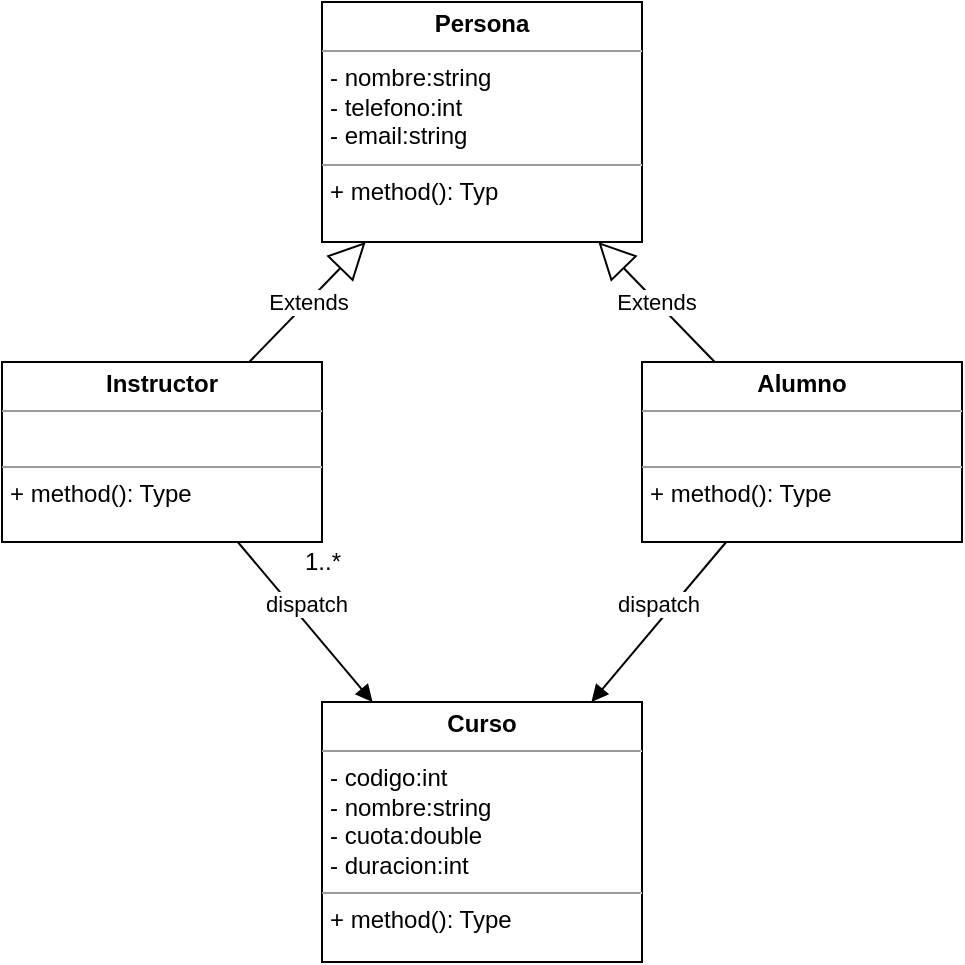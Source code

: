 <mxfile version="17.4.6" type="device"><diagram id="C5RBs43oDa-KdzZeNtuy" name="Page-1"><mxGraphModel dx="362" dy="421" grid="1" gridSize="10" guides="1" tooltips="1" connect="1" arrows="1" fold="1" page="1" pageScale="1" pageWidth="827" pageHeight="1169" math="0" shadow="0"><root><mxCell id="WIyWlLk6GJQsqaUBKTNV-0"/><mxCell id="WIyWlLk6GJQsqaUBKTNV-1" parent="WIyWlLk6GJQsqaUBKTNV-0"/><mxCell id="VQlCGw7ETHGMElRgDjDR-1" value="&lt;p style=&quot;margin: 0px ; margin-top: 4px ; text-align: center&quot;&gt;&lt;b&gt;Curso&lt;/b&gt;&lt;/p&gt;&lt;hr size=&quot;1&quot;&gt;&lt;p style=&quot;margin: 0px ; margin-left: 4px&quot;&gt;- codigo:int&lt;/p&gt;&lt;p style=&quot;margin: 0px ; margin-left: 4px&quot;&gt;- nombre:string&lt;/p&gt;&lt;p style=&quot;margin: 0px ; margin-left: 4px&quot;&gt;- cuota:double&lt;/p&gt;&lt;p style=&quot;margin: 0px ; margin-left: 4px&quot;&gt;- duracion:int&lt;/p&gt;&lt;hr size=&quot;1&quot;&gt;&lt;p style=&quot;margin: 0px ; margin-left: 4px&quot;&gt;+ method(): Type&lt;/p&gt;" style="verticalAlign=top;align=left;overflow=fill;fontSize=12;fontFamily=Helvetica;html=1;" vertex="1" parent="WIyWlLk6GJQsqaUBKTNV-1"><mxGeometry x="180" y="370" width="160" height="130" as="geometry"/></mxCell><mxCell id="VQlCGw7ETHGMElRgDjDR-2" value="&lt;p style=&quot;margin: 0px ; margin-top: 4px ; text-align: center&quot;&gt;&lt;b&gt;Persona&lt;/b&gt;&lt;/p&gt;&lt;hr size=&quot;1&quot;&gt;&lt;p style=&quot;margin: 0px ; margin-left: 4px&quot;&gt;- nombre:string&lt;/p&gt;&lt;p style=&quot;margin: 0px ; margin-left: 4px&quot;&gt;- telefono:int&lt;/p&gt;&lt;p style=&quot;margin: 0px ; margin-left: 4px&quot;&gt;- email:string&lt;/p&gt;&lt;hr size=&quot;1&quot;&gt;&lt;p style=&quot;margin: 0px ; margin-left: 4px&quot;&gt;+ method(): Typ&lt;/p&gt;" style="verticalAlign=top;align=left;overflow=fill;fontSize=12;fontFamily=Helvetica;html=1;" vertex="1" parent="WIyWlLk6GJQsqaUBKTNV-1"><mxGeometry x="180" y="20" width="160" height="120" as="geometry"/></mxCell><mxCell id="VQlCGw7ETHGMElRgDjDR-4" value="&lt;p style=&quot;margin: 0px ; margin-top: 4px ; text-align: center&quot;&gt;&lt;b&gt;Alumno&lt;/b&gt;&lt;/p&gt;&lt;hr size=&quot;1&quot;&gt;&lt;p style=&quot;margin: 0px ; margin-left: 4px&quot;&gt;&lt;br&gt;&lt;/p&gt;&lt;hr size=&quot;1&quot;&gt;&lt;p style=&quot;margin: 0px ; margin-left: 4px&quot;&gt;+ method(): Type&lt;/p&gt;" style="verticalAlign=top;align=left;overflow=fill;fontSize=12;fontFamily=Helvetica;html=1;" vertex="1" parent="WIyWlLk6GJQsqaUBKTNV-1"><mxGeometry x="340" y="200" width="160" height="90" as="geometry"/></mxCell><mxCell id="VQlCGw7ETHGMElRgDjDR-5" value="&lt;p style=&quot;margin: 0px ; margin-top: 4px ; text-align: center&quot;&gt;&lt;b&gt;Instructor&lt;/b&gt;&lt;/p&gt;&lt;hr size=&quot;1&quot;&gt;&lt;p style=&quot;margin: 0px ; margin-left: 4px&quot;&gt;&lt;br&gt;&lt;/p&gt;&lt;hr size=&quot;1&quot;&gt;&lt;p style=&quot;margin: 0px ; margin-left: 4px&quot;&gt;+ method(): Type&lt;/p&gt;" style="verticalAlign=top;align=left;overflow=fill;fontSize=12;fontFamily=Helvetica;html=1;" vertex="1" parent="WIyWlLk6GJQsqaUBKTNV-1"><mxGeometry x="20" y="200" width="160" height="90" as="geometry"/></mxCell><mxCell id="VQlCGw7ETHGMElRgDjDR-6" value="Extends" style="endArrow=block;endSize=16;endFill=0;html=1;rounded=0;" edge="1" parent="WIyWlLk6GJQsqaUBKTNV-1" source="VQlCGw7ETHGMElRgDjDR-5" target="VQlCGw7ETHGMElRgDjDR-2"><mxGeometry width="160" relative="1" as="geometry"><mxPoint x="150" y="220" as="sourcePoint"/><mxPoint x="310" y="220" as="targetPoint"/></mxGeometry></mxCell><mxCell id="VQlCGw7ETHGMElRgDjDR-7" value="Extends" style="endArrow=block;endSize=16;endFill=0;html=1;rounded=0;" edge="1" parent="WIyWlLk6GJQsqaUBKTNV-1" source="VQlCGw7ETHGMElRgDjDR-4" target="VQlCGw7ETHGMElRgDjDR-2"><mxGeometry width="160" relative="1" as="geometry"><mxPoint x="240" y="170" as="sourcePoint"/><mxPoint x="400" y="170" as="targetPoint"/></mxGeometry></mxCell><mxCell id="VQlCGw7ETHGMElRgDjDR-8" value="dispatch" style="html=1;verticalAlign=bottom;endArrow=block;rounded=0;" edge="1" parent="WIyWlLk6GJQsqaUBKTNV-1" source="VQlCGw7ETHGMElRgDjDR-5" target="VQlCGw7ETHGMElRgDjDR-1"><mxGeometry width="80" relative="1" as="geometry"><mxPoint x="240" y="320" as="sourcePoint"/><mxPoint x="320" y="320" as="targetPoint"/></mxGeometry></mxCell><mxCell id="VQlCGw7ETHGMElRgDjDR-9" value="dispatch" style="html=1;verticalAlign=bottom;endArrow=block;rounded=0;" edge="1" parent="WIyWlLk6GJQsqaUBKTNV-1" source="VQlCGw7ETHGMElRgDjDR-4" target="VQlCGw7ETHGMElRgDjDR-1"><mxGeometry width="80" relative="1" as="geometry"><mxPoint x="340" y="320" as="sourcePoint"/><mxPoint x="420" y="320" as="targetPoint"/></mxGeometry></mxCell><mxCell id="VQlCGw7ETHGMElRgDjDR-10" value="1..*" style="text;html=1;align=center;verticalAlign=middle;resizable=0;points=[];autosize=1;strokeColor=none;fillColor=none;" vertex="1" parent="WIyWlLk6GJQsqaUBKTNV-1"><mxGeometry x="165" y="290" width="30" height="20" as="geometry"/></mxCell></root></mxGraphModel></diagram></mxfile>